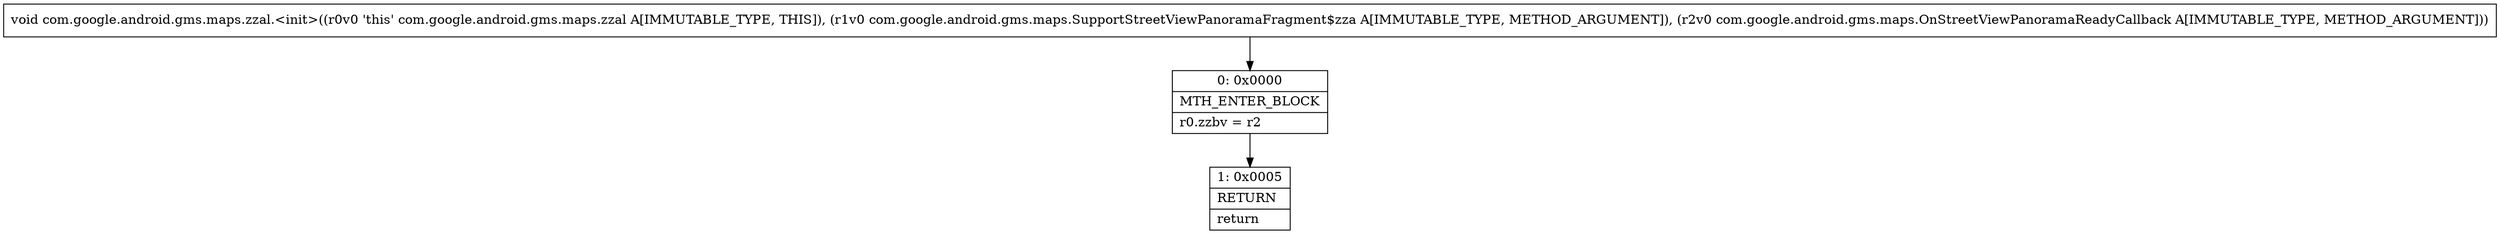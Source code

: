 digraph "CFG forcom.google.android.gms.maps.zzal.\<init\>(Lcom\/google\/android\/gms\/maps\/SupportStreetViewPanoramaFragment$zza;Lcom\/google\/android\/gms\/maps\/OnStreetViewPanoramaReadyCallback;)V" {
Node_0 [shape=record,label="{0\:\ 0x0000|MTH_ENTER_BLOCK\l|r0.zzbv = r2\l}"];
Node_1 [shape=record,label="{1\:\ 0x0005|RETURN\l|return\l}"];
MethodNode[shape=record,label="{void com.google.android.gms.maps.zzal.\<init\>((r0v0 'this' com.google.android.gms.maps.zzal A[IMMUTABLE_TYPE, THIS]), (r1v0 com.google.android.gms.maps.SupportStreetViewPanoramaFragment$zza A[IMMUTABLE_TYPE, METHOD_ARGUMENT]), (r2v0 com.google.android.gms.maps.OnStreetViewPanoramaReadyCallback A[IMMUTABLE_TYPE, METHOD_ARGUMENT])) }"];
MethodNode -> Node_0;
Node_0 -> Node_1;
}

